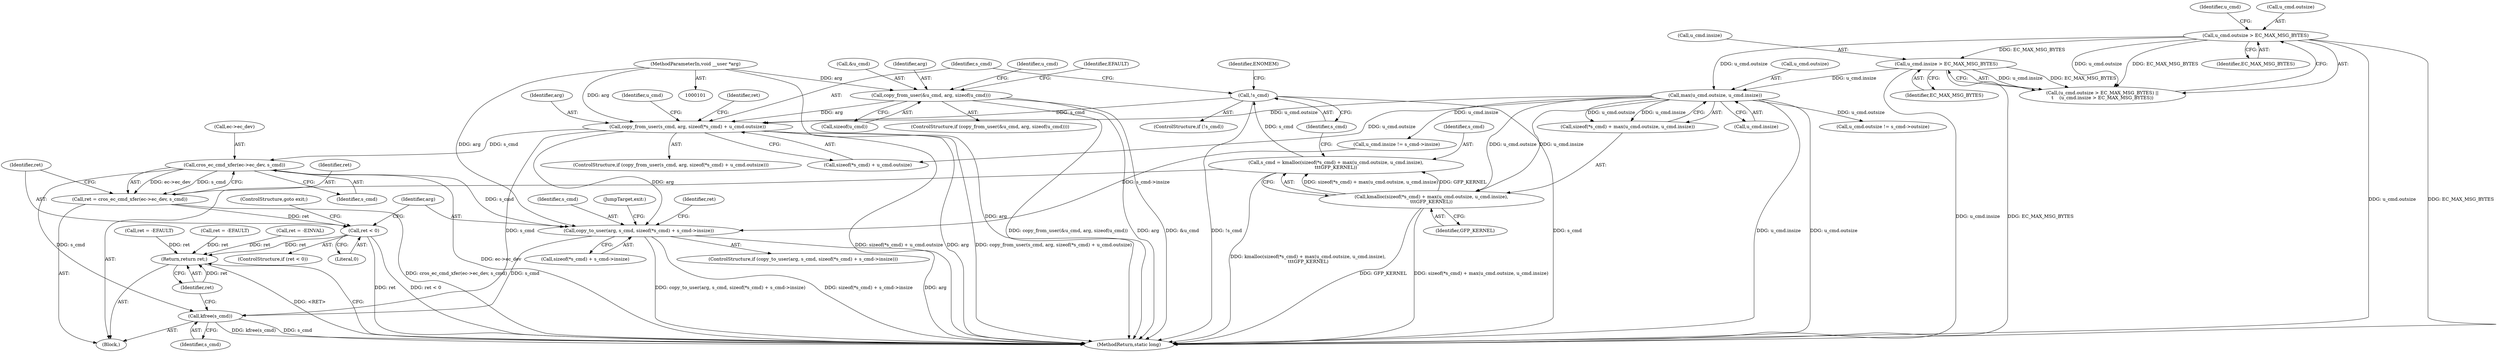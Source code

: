 digraph "0_linux_096cdc6f52225835ff503f987a0d68ef770bb78e@API" {
"1000155" [label="(Call,copy_from_user(s_cmd, arg, sizeof(*s_cmd) + u_cmd.outsize))"];
"1000149" [label="(Call,!s_cmd)"];
"1000133" [label="(Call,s_cmd = kmalloc(sizeof(*s_cmd) + max(u_cmd.outsize, u_cmd.insize),\n\t\t\tGFP_KERNEL))"];
"1000135" [label="(Call,kmalloc(sizeof(*s_cmd) + max(u_cmd.outsize, u_cmd.insize),\n\t\t\tGFP_KERNEL))"];
"1000140" [label="(Call,max(u_cmd.outsize, u_cmd.insize))"];
"1000120" [label="(Call,u_cmd.outsize > EC_MAX_MSG_BYTES)"];
"1000125" [label="(Call,u_cmd.insize > EC_MAX_MSG_BYTES)"];
"1000109" [label="(Call,copy_from_user(&u_cmd, arg, sizeof(u_cmd)))"];
"1000103" [label="(MethodParameterIn,void __user *arg)"];
"1000202" [label="(Call,cros_ec_cmd_xfer(ec->ec_dev, s_cmd))"];
"1000200" [label="(Call,ret = cros_ec_cmd_xfer(ec->ec_dev, s_cmd))"];
"1000208" [label="(Call,ret < 0)"];
"1000230" [label="(Return,return ret;)"];
"1000213" [label="(Call,copy_to_user(arg, s_cmd, sizeof(*s_cmd) + s_cmd->insize))"];
"1000228" [label="(Call,kfree(s_cmd))"];
"1000166" [label="(Call,ret = -EFAULT)"];
"1000188" [label="(Call,ret = -EINVAL)"];
"1000175" [label="(Identifier,u_cmd)"];
"1000126" [label="(Call,u_cmd.insize)"];
"1000224" [label="(Identifier,ret)"];
"1000122" [label="(Identifier,u_cmd)"];
"1000232" [label="(MethodReturn,static long)"];
"1000223" [label="(Call,ret = -EFAULT)"];
"1000212" [label="(ControlStructure,if (copy_to_user(arg, s_cmd, sizeof(*s_cmd) + s_cmd->insize)))"];
"1000167" [label="(Identifier,ret)"];
"1000215" [label="(Identifier,s_cmd)"];
"1000180" [label="(Call,u_cmd.insize != s_cmd->insize)"];
"1000157" [label="(Identifier,arg)"];
"1000155" [label="(Call,copy_from_user(s_cmd, arg, sizeof(*s_cmd) + u_cmd.outsize))"];
"1000104" [label="(Block,)"];
"1000117" [label="(Identifier,EFAULT)"];
"1000109" [label="(Call,copy_from_user(&u_cmd, arg, sizeof(u_cmd)))"];
"1000213" [label="(Call,copy_to_user(arg, s_cmd, sizeof(*s_cmd) + s_cmd->insize))"];
"1000140" [label="(Call,max(u_cmd.outsize, u_cmd.insize))"];
"1000141" [label="(Call,u_cmd.outsize)"];
"1000206" [label="(Identifier,s_cmd)"];
"1000110" [label="(Call,&u_cmd)"];
"1000210" [label="(Literal,0)"];
"1000113" [label="(Call,sizeof(u_cmd))"];
"1000120" [label="(Call,u_cmd.outsize > EC_MAX_MSG_BYTES)"];
"1000156" [label="(Identifier,s_cmd)"];
"1000119" [label="(Call,(u_cmd.outsize > EC_MAX_MSG_BYTES) ||\n\t    (u_cmd.insize > EC_MAX_MSG_BYTES))"];
"1000136" [label="(Call,sizeof(*s_cmd) + max(u_cmd.outsize, u_cmd.insize))"];
"1000148" [label="(ControlStructure,if (!s_cmd))"];
"1000135" [label="(Call,kmalloc(sizeof(*s_cmd) + max(u_cmd.outsize, u_cmd.insize),\n\t\t\tGFP_KERNEL))"];
"1000147" [label="(Identifier,GFP_KERNEL)"];
"1000108" [label="(ControlStructure,if (copy_from_user(&u_cmd, arg, sizeof(u_cmd))))"];
"1000203" [label="(Call,ec->ec_dev)"];
"1000200" [label="(Call,ret = cros_ec_cmd_xfer(ec->ec_dev, s_cmd))"];
"1000214" [label="(Identifier,arg)"];
"1000230" [label="(Return,return ret;)"];
"1000211" [label="(ControlStructure,goto exit;)"];
"1000124" [label="(Identifier,EC_MAX_MSG_BYTES)"];
"1000129" [label="(Identifier,EC_MAX_MSG_BYTES)"];
"1000153" [label="(Identifier,ENOMEM)"];
"1000133" [label="(Call,s_cmd = kmalloc(sizeof(*s_cmd) + max(u_cmd.outsize, u_cmd.insize),\n\t\t\tGFP_KERNEL))"];
"1000229" [label="(Identifier,s_cmd)"];
"1000207" [label="(ControlStructure,if (ret < 0))"];
"1000125" [label="(Call,u_cmd.insize > EC_MAX_MSG_BYTES)"];
"1000127" [label="(Identifier,u_cmd)"];
"1000112" [label="(Identifier,arg)"];
"1000103" [label="(MethodParameterIn,void __user *arg)"];
"1000228" [label="(Call,kfree(s_cmd))"];
"1000202" [label="(Call,cros_ec_cmd_xfer(ec->ec_dev, s_cmd))"];
"1000149" [label="(Call,!s_cmd)"];
"1000216" [label="(Call,sizeof(*s_cmd) + s_cmd->insize)"];
"1000154" [label="(ControlStructure,if (copy_from_user(s_cmd, arg, sizeof(*s_cmd) + u_cmd.outsize)))"];
"1000201" [label="(Identifier,ret)"];
"1000134" [label="(Identifier,s_cmd)"];
"1000231" [label="(Identifier,ret)"];
"1000173" [label="(Call,u_cmd.outsize != s_cmd->outsize)"];
"1000209" [label="(Identifier,ret)"];
"1000150" [label="(Identifier,s_cmd)"];
"1000158" [label="(Call,sizeof(*s_cmd) + u_cmd.outsize)"];
"1000208" [label="(Call,ret < 0)"];
"1000121" [label="(Call,u_cmd.outsize)"];
"1000227" [label="(JumpTarget,exit:)"];
"1000144" [label="(Call,u_cmd.insize)"];
"1000155" -> "1000154"  [label="AST: "];
"1000155" -> "1000158"  [label="CFG: "];
"1000156" -> "1000155"  [label="AST: "];
"1000157" -> "1000155"  [label="AST: "];
"1000158" -> "1000155"  [label="AST: "];
"1000167" -> "1000155"  [label="CFG: "];
"1000175" -> "1000155"  [label="CFG: "];
"1000155" -> "1000232"  [label="DDG: arg"];
"1000155" -> "1000232"  [label="DDG: copy_from_user(s_cmd, arg, sizeof(*s_cmd) + u_cmd.outsize)"];
"1000155" -> "1000232"  [label="DDG: sizeof(*s_cmd) + u_cmd.outsize"];
"1000149" -> "1000155"  [label="DDG: s_cmd"];
"1000109" -> "1000155"  [label="DDG: arg"];
"1000103" -> "1000155"  [label="DDG: arg"];
"1000140" -> "1000155"  [label="DDG: u_cmd.outsize"];
"1000155" -> "1000202"  [label="DDG: s_cmd"];
"1000155" -> "1000213"  [label="DDG: arg"];
"1000155" -> "1000228"  [label="DDG: s_cmd"];
"1000149" -> "1000148"  [label="AST: "];
"1000149" -> "1000150"  [label="CFG: "];
"1000150" -> "1000149"  [label="AST: "];
"1000153" -> "1000149"  [label="CFG: "];
"1000156" -> "1000149"  [label="CFG: "];
"1000149" -> "1000232"  [label="DDG: !s_cmd"];
"1000149" -> "1000232"  [label="DDG: s_cmd"];
"1000133" -> "1000149"  [label="DDG: s_cmd"];
"1000133" -> "1000104"  [label="AST: "];
"1000133" -> "1000135"  [label="CFG: "];
"1000134" -> "1000133"  [label="AST: "];
"1000135" -> "1000133"  [label="AST: "];
"1000150" -> "1000133"  [label="CFG: "];
"1000133" -> "1000232"  [label="DDG: kmalloc(sizeof(*s_cmd) + max(u_cmd.outsize, u_cmd.insize),\n\t\t\tGFP_KERNEL)"];
"1000135" -> "1000133"  [label="DDG: sizeof(*s_cmd) + max(u_cmd.outsize, u_cmd.insize)"];
"1000135" -> "1000133"  [label="DDG: GFP_KERNEL"];
"1000135" -> "1000147"  [label="CFG: "];
"1000136" -> "1000135"  [label="AST: "];
"1000147" -> "1000135"  [label="AST: "];
"1000135" -> "1000232"  [label="DDG: sizeof(*s_cmd) + max(u_cmd.outsize, u_cmd.insize)"];
"1000135" -> "1000232"  [label="DDG: GFP_KERNEL"];
"1000140" -> "1000135"  [label="DDG: u_cmd.outsize"];
"1000140" -> "1000135"  [label="DDG: u_cmd.insize"];
"1000140" -> "1000136"  [label="AST: "];
"1000140" -> "1000144"  [label="CFG: "];
"1000141" -> "1000140"  [label="AST: "];
"1000144" -> "1000140"  [label="AST: "];
"1000136" -> "1000140"  [label="CFG: "];
"1000140" -> "1000232"  [label="DDG: u_cmd.outsize"];
"1000140" -> "1000232"  [label="DDG: u_cmd.insize"];
"1000140" -> "1000136"  [label="DDG: u_cmd.outsize"];
"1000140" -> "1000136"  [label="DDG: u_cmd.insize"];
"1000120" -> "1000140"  [label="DDG: u_cmd.outsize"];
"1000125" -> "1000140"  [label="DDG: u_cmd.insize"];
"1000140" -> "1000158"  [label="DDG: u_cmd.outsize"];
"1000140" -> "1000173"  [label="DDG: u_cmd.outsize"];
"1000140" -> "1000180"  [label="DDG: u_cmd.insize"];
"1000120" -> "1000119"  [label="AST: "];
"1000120" -> "1000124"  [label="CFG: "];
"1000121" -> "1000120"  [label="AST: "];
"1000124" -> "1000120"  [label="AST: "];
"1000127" -> "1000120"  [label="CFG: "];
"1000119" -> "1000120"  [label="CFG: "];
"1000120" -> "1000232"  [label="DDG: u_cmd.outsize"];
"1000120" -> "1000232"  [label="DDG: EC_MAX_MSG_BYTES"];
"1000120" -> "1000119"  [label="DDG: u_cmd.outsize"];
"1000120" -> "1000119"  [label="DDG: EC_MAX_MSG_BYTES"];
"1000120" -> "1000125"  [label="DDG: EC_MAX_MSG_BYTES"];
"1000125" -> "1000119"  [label="AST: "];
"1000125" -> "1000129"  [label="CFG: "];
"1000126" -> "1000125"  [label="AST: "];
"1000129" -> "1000125"  [label="AST: "];
"1000119" -> "1000125"  [label="CFG: "];
"1000125" -> "1000232"  [label="DDG: u_cmd.insize"];
"1000125" -> "1000232"  [label="DDG: EC_MAX_MSG_BYTES"];
"1000125" -> "1000119"  [label="DDG: u_cmd.insize"];
"1000125" -> "1000119"  [label="DDG: EC_MAX_MSG_BYTES"];
"1000109" -> "1000108"  [label="AST: "];
"1000109" -> "1000113"  [label="CFG: "];
"1000110" -> "1000109"  [label="AST: "];
"1000112" -> "1000109"  [label="AST: "];
"1000113" -> "1000109"  [label="AST: "];
"1000117" -> "1000109"  [label="CFG: "];
"1000122" -> "1000109"  [label="CFG: "];
"1000109" -> "1000232"  [label="DDG: arg"];
"1000109" -> "1000232"  [label="DDG: &u_cmd"];
"1000109" -> "1000232"  [label="DDG: copy_from_user(&u_cmd, arg, sizeof(u_cmd))"];
"1000103" -> "1000109"  [label="DDG: arg"];
"1000103" -> "1000101"  [label="AST: "];
"1000103" -> "1000232"  [label="DDG: arg"];
"1000103" -> "1000213"  [label="DDG: arg"];
"1000202" -> "1000200"  [label="AST: "];
"1000202" -> "1000206"  [label="CFG: "];
"1000203" -> "1000202"  [label="AST: "];
"1000206" -> "1000202"  [label="AST: "];
"1000200" -> "1000202"  [label="CFG: "];
"1000202" -> "1000232"  [label="DDG: ec->ec_dev"];
"1000202" -> "1000200"  [label="DDG: ec->ec_dev"];
"1000202" -> "1000200"  [label="DDG: s_cmd"];
"1000202" -> "1000213"  [label="DDG: s_cmd"];
"1000202" -> "1000228"  [label="DDG: s_cmd"];
"1000200" -> "1000104"  [label="AST: "];
"1000201" -> "1000200"  [label="AST: "];
"1000209" -> "1000200"  [label="CFG: "];
"1000200" -> "1000232"  [label="DDG: cros_ec_cmd_xfer(ec->ec_dev, s_cmd)"];
"1000200" -> "1000208"  [label="DDG: ret"];
"1000208" -> "1000207"  [label="AST: "];
"1000208" -> "1000210"  [label="CFG: "];
"1000209" -> "1000208"  [label="AST: "];
"1000210" -> "1000208"  [label="AST: "];
"1000211" -> "1000208"  [label="CFG: "];
"1000214" -> "1000208"  [label="CFG: "];
"1000208" -> "1000232"  [label="DDG: ret"];
"1000208" -> "1000232"  [label="DDG: ret < 0"];
"1000208" -> "1000230"  [label="DDG: ret"];
"1000230" -> "1000104"  [label="AST: "];
"1000230" -> "1000231"  [label="CFG: "];
"1000231" -> "1000230"  [label="AST: "];
"1000232" -> "1000230"  [label="CFG: "];
"1000230" -> "1000232"  [label="DDG: <RET>"];
"1000231" -> "1000230"  [label="DDG: ret"];
"1000188" -> "1000230"  [label="DDG: ret"];
"1000166" -> "1000230"  [label="DDG: ret"];
"1000223" -> "1000230"  [label="DDG: ret"];
"1000213" -> "1000212"  [label="AST: "];
"1000213" -> "1000216"  [label="CFG: "];
"1000214" -> "1000213"  [label="AST: "];
"1000215" -> "1000213"  [label="AST: "];
"1000216" -> "1000213"  [label="AST: "];
"1000224" -> "1000213"  [label="CFG: "];
"1000227" -> "1000213"  [label="CFG: "];
"1000213" -> "1000232"  [label="DDG: sizeof(*s_cmd) + s_cmd->insize"];
"1000213" -> "1000232"  [label="DDG: arg"];
"1000213" -> "1000232"  [label="DDG: copy_to_user(arg, s_cmd, sizeof(*s_cmd) + s_cmd->insize)"];
"1000180" -> "1000213"  [label="DDG: s_cmd->insize"];
"1000213" -> "1000228"  [label="DDG: s_cmd"];
"1000228" -> "1000104"  [label="AST: "];
"1000228" -> "1000229"  [label="CFG: "];
"1000229" -> "1000228"  [label="AST: "];
"1000231" -> "1000228"  [label="CFG: "];
"1000228" -> "1000232"  [label="DDG: kfree(s_cmd)"];
"1000228" -> "1000232"  [label="DDG: s_cmd"];
}
